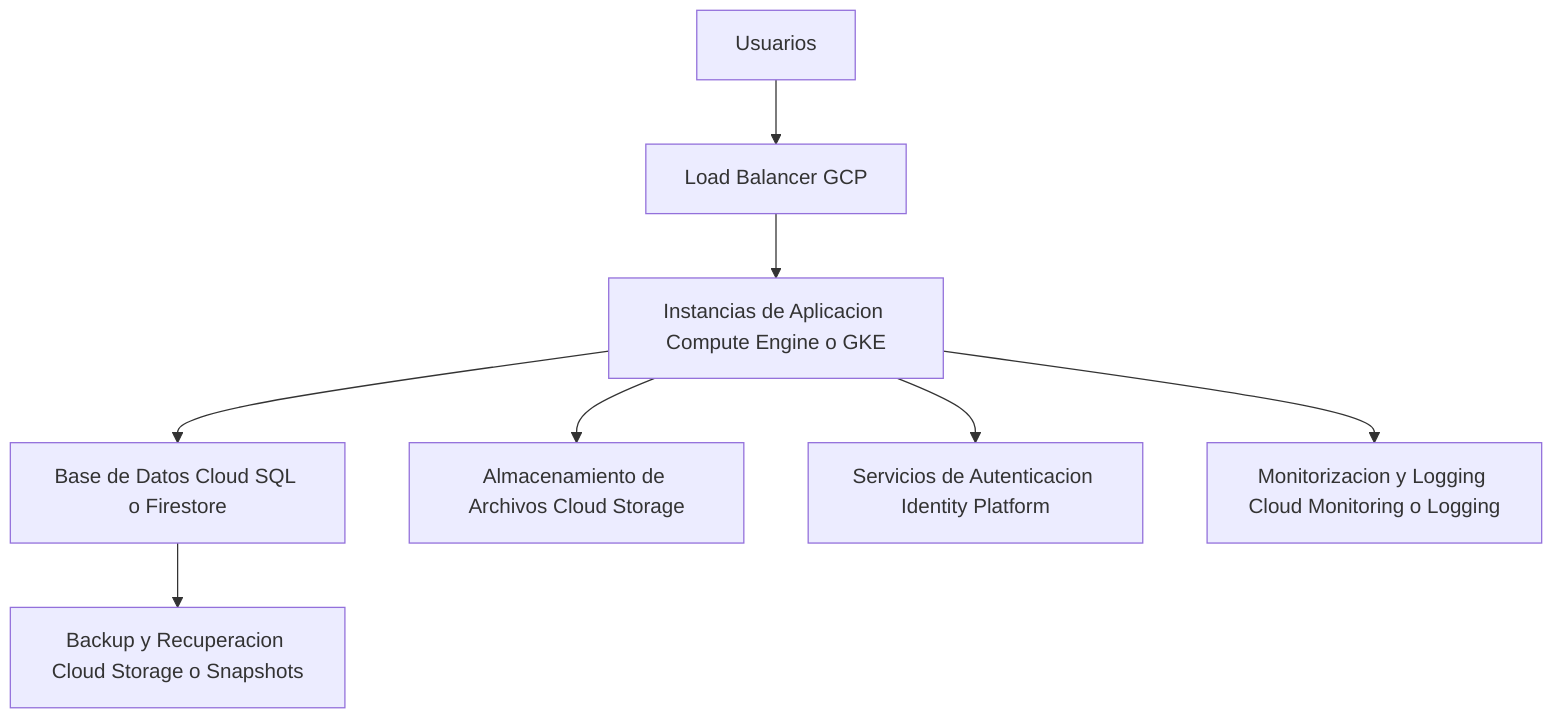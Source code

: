 flowchart TD
    A[Usuarios] --> B[Load Balancer GCP]
    B --> C[Instancias de Aplicacion Compute Engine o GKE]
    C --> D[Base de Datos Cloud SQL o Firestore]
    C --> E[Almacenamiento de Archivos Cloud Storage]
    C --> F[Servicios de Autenticacion Identity Platform]
    D --> G[Backup y Recuperacion Cloud Storage o Snapshots]
    C --> H[Monitorizacion y Logging Cloud Monitoring o Logging]